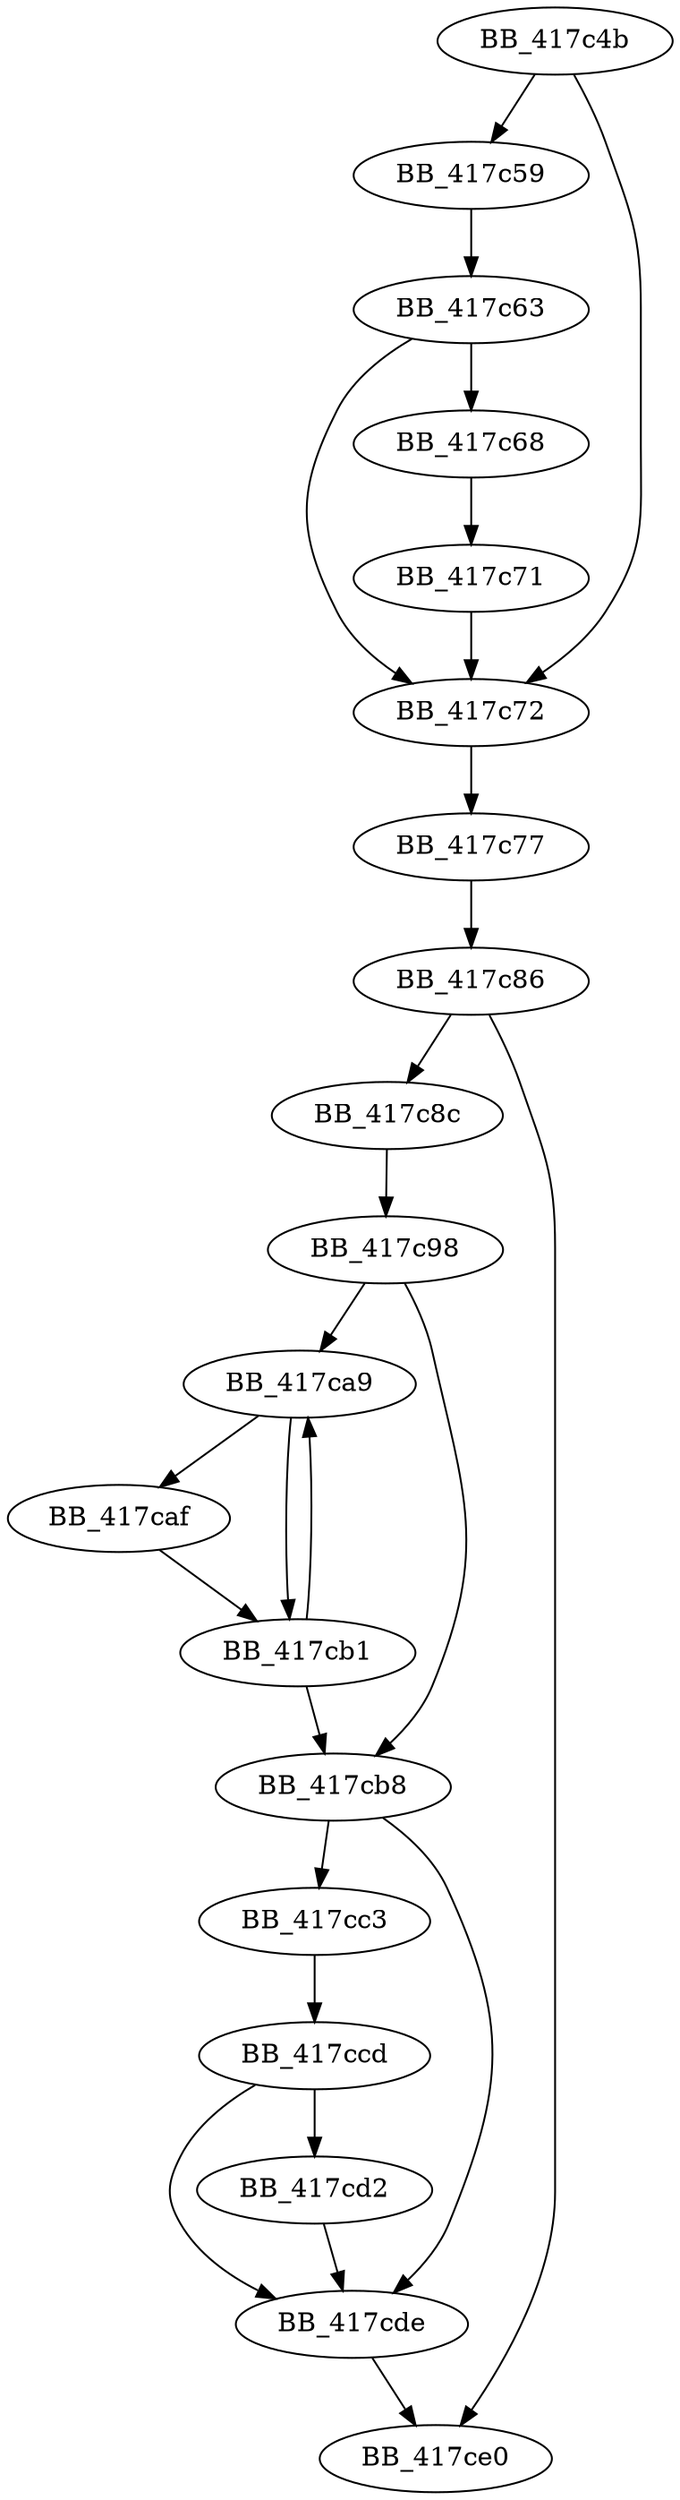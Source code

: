 DiGraph __cinit{
BB_417c4b->BB_417c59
BB_417c4b->BB_417c72
BB_417c59->BB_417c63
BB_417c63->BB_417c68
BB_417c63->BB_417c72
BB_417c68->BB_417c71
BB_417c71->BB_417c72
BB_417c72->BB_417c77
BB_417c77->BB_417c86
BB_417c86->BB_417c8c
BB_417c86->BB_417ce0
BB_417c8c->BB_417c98
BB_417c98->BB_417ca9
BB_417c98->BB_417cb8
BB_417ca9->BB_417caf
BB_417ca9->BB_417cb1
BB_417caf->BB_417cb1
BB_417cb1->BB_417ca9
BB_417cb1->BB_417cb8
BB_417cb8->BB_417cc3
BB_417cb8->BB_417cde
BB_417cc3->BB_417ccd
BB_417ccd->BB_417cd2
BB_417ccd->BB_417cde
BB_417cd2->BB_417cde
BB_417cde->BB_417ce0
}
